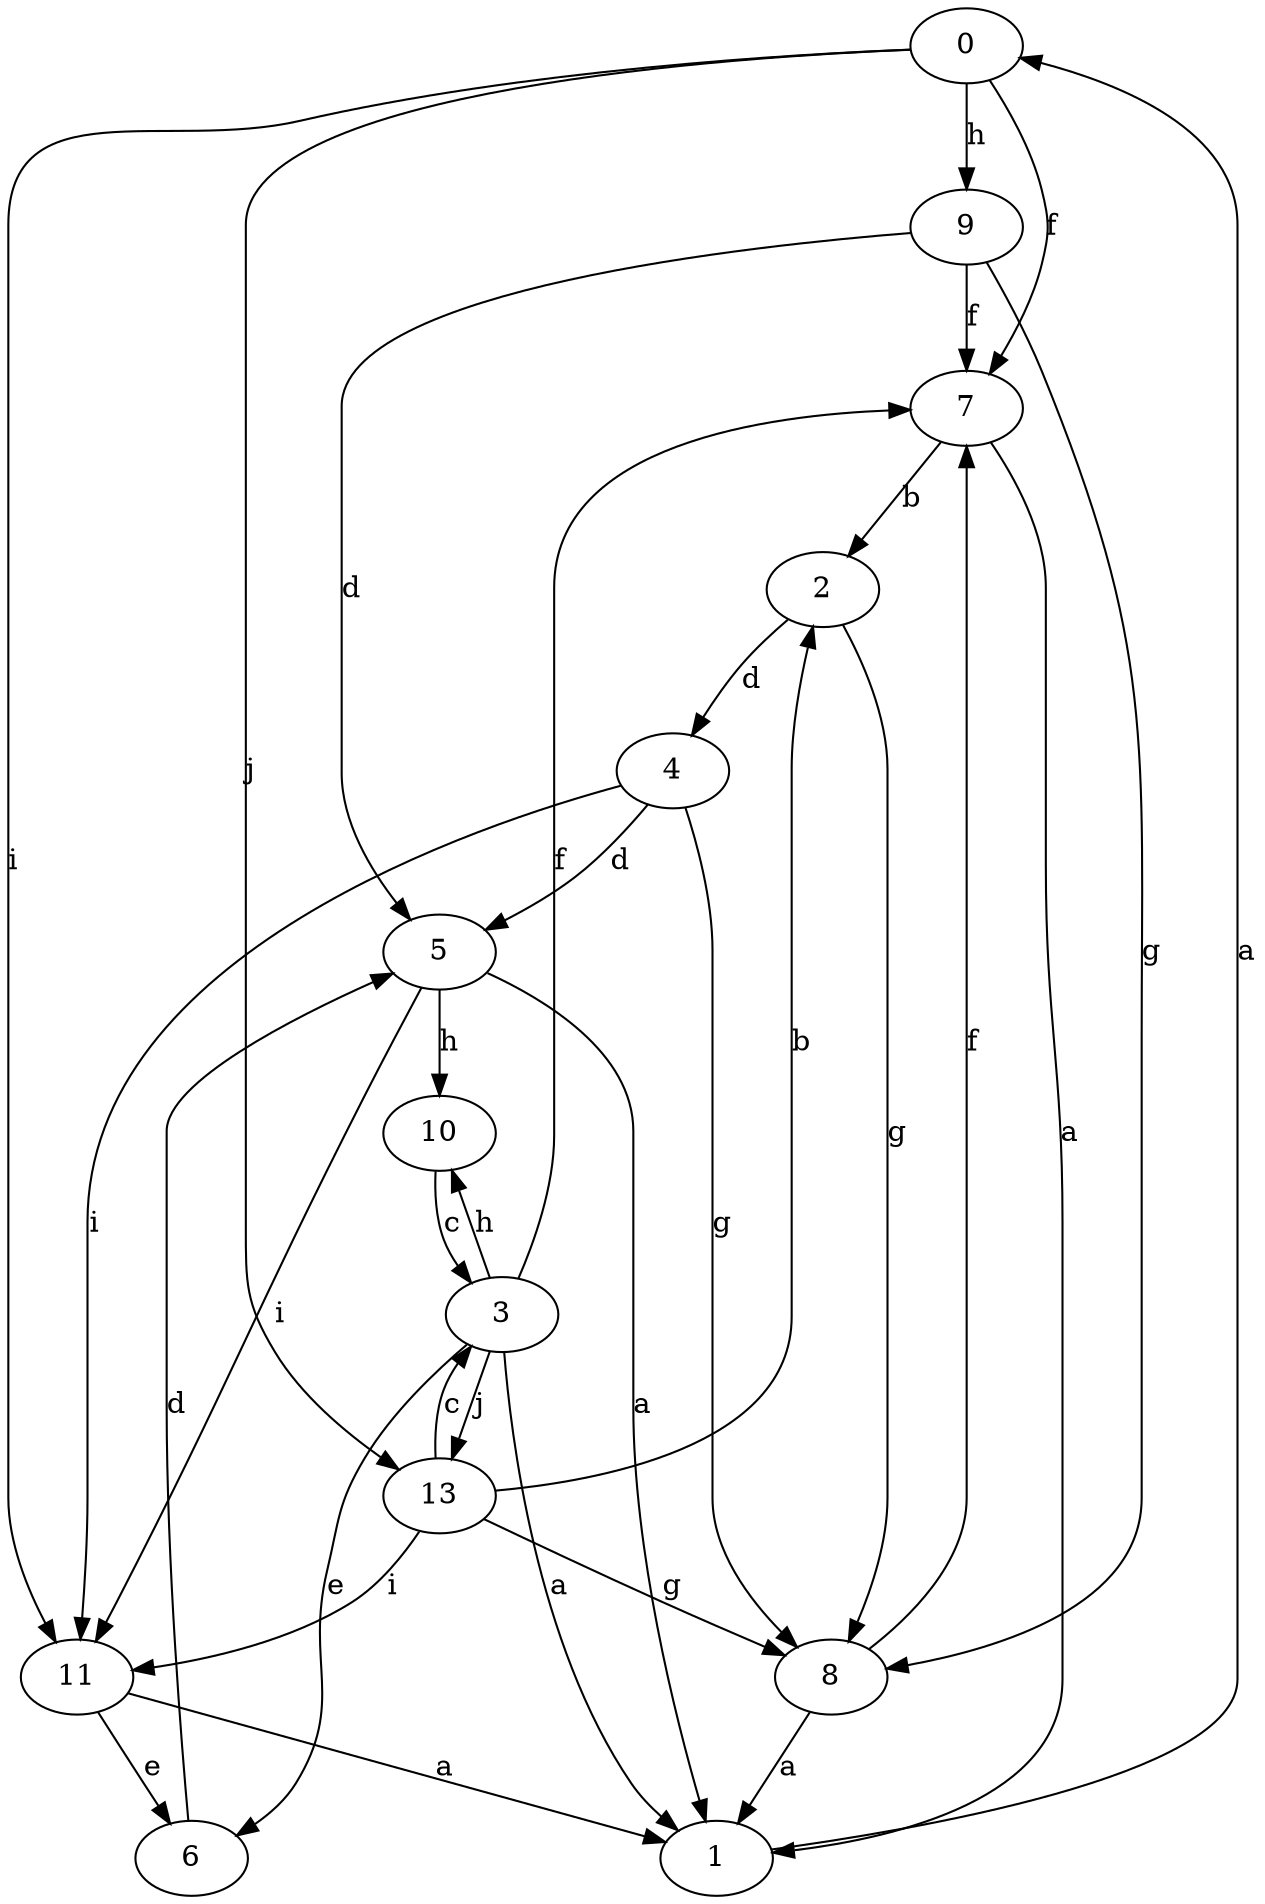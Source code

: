 strict digraph  {
0;
1;
2;
3;
4;
5;
6;
7;
8;
9;
10;
11;
13;
0 -> 7  [label=f];
0 -> 9  [label=h];
0 -> 11  [label=i];
0 -> 13  [label=j];
1 -> 0  [label=a];
2 -> 4  [label=d];
2 -> 8  [label=g];
3 -> 1  [label=a];
3 -> 6  [label=e];
3 -> 7  [label=f];
3 -> 10  [label=h];
3 -> 13  [label=j];
4 -> 5  [label=d];
4 -> 8  [label=g];
4 -> 11  [label=i];
5 -> 1  [label=a];
5 -> 10  [label=h];
5 -> 11  [label=i];
6 -> 5  [label=d];
7 -> 1  [label=a];
7 -> 2  [label=b];
8 -> 1  [label=a];
8 -> 7  [label=f];
9 -> 5  [label=d];
9 -> 7  [label=f];
9 -> 8  [label=g];
10 -> 3  [label=c];
11 -> 1  [label=a];
11 -> 6  [label=e];
13 -> 2  [label=b];
13 -> 3  [label=c];
13 -> 8  [label=g];
13 -> 11  [label=i];
}
